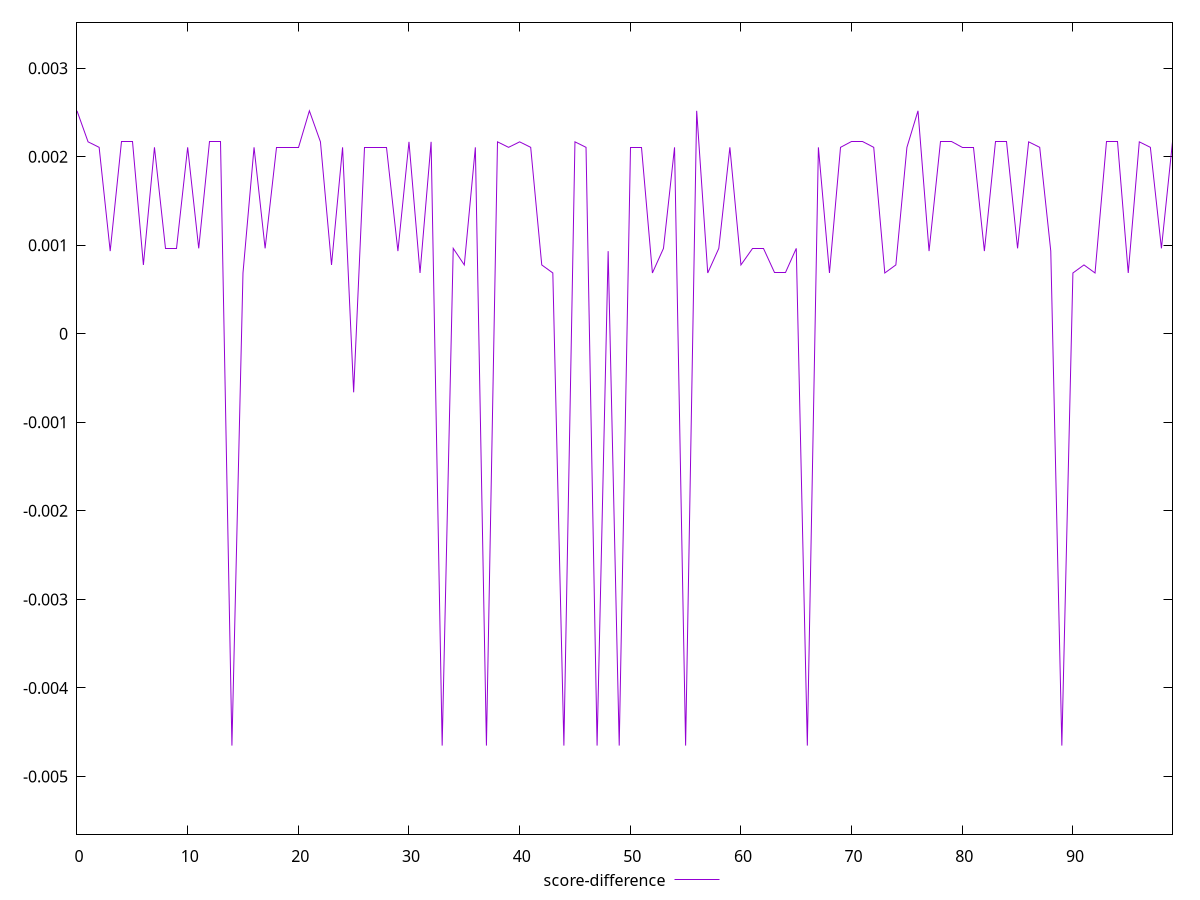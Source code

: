 reset

$scoreDifference <<EOF
0 0.002518753549499358
1 0.0021683223201357515
2 0.0021063133744221307
3 0.0009340008771476227
4 0.0021683223201357515
5 0.0021683223201357515
6 0.0007780147026256179
7 0.0021063133744221307
8 0.000964940001487502
9 0.000964940001487502
10 0.0021063133744221307
11 0.000964940001487502
12 0.0021683223201357515
13 0.0021683223201357515
14 -0.004651781412207678
15 0.000687047902806881
16 0.0021063133744221307
17 0.000964940001487502
18 0.0021063133744221307
19 0.0021063133744221307
20 0.0021063133744221307
21 0.002518753549499358
22 0.0021683223201357515
23 0.0007780147026256179
24 0.0021063133744221307
25 -0.0006609061257303317
26 0.0021063133744221307
27 0.0021063133744221307
28 0.0021063133744221307
29 0.0009340008771476227
30 0.0021683223201357515
31 0.000687047902806881
32 0.0021683223201357515
33 -0.004651781412207678
34 0.000964940001487502
35 0.0007780147026256179
36 0.0021063133744221307
37 -0.004651781412207678
38 0.0021683223201357515
39 0.0021063133744221307
40 0.0021683223201357515
41 0.0021063133744221307
42 0.0007780147026256179
43 0.000687047902806881
44 -0.004651781412207678
45 0.0021683223201357515
46 0.0021063133744221307
47 -0.004651781412207678
48 0.0009340008771476227
49 -0.004651781412207678
50 0.0021063133744221307
51 0.0021063133744221307
52 0.000687047902806881
53 0.000964940001487502
54 0.0021063133744221307
55 -0.004651781412207678
56 0.002518753549499358
57 0.000687047902806881
58 0.000964940001487502
59 0.0021063133744221307
60 0.0007780147026256179
61 0.000964940001487502
62 0.000964940001487502
63 0.000687047902806881
64 0.000687047902806881
65 0.000964940001487502
66 -0.004651781412207678
67 0.0021063133744221307
68 0.000687047902806881
69 0.0021063133744221307
70 0.0021683223201357515
71 0.0021683223201357515
72 0.0021063133744221307
73 0.000687047902806881
74 0.0007780147026256179
75 0.0021063133744221307
76 0.002518753549499358
77 0.0009340008771476227
78 0.0021683223201357515
79 0.0021683223201357515
80 0.0021063133744221307
81 0.0021063133744221307
82 0.0009340008771476227
83 0.0021683223201357515
84 0.0021683223201357515
85 0.000964940001487502
86 0.0021683223201357515
87 0.0021063133744221307
88 0.0009340008771476227
89 -0.004651781412207678
90 0.000687047902806881
91 0.0007780147026256179
92 0.000687047902806881
93 0.0021683223201357515
94 0.0021683223201357515
95 0.000687047902806881
96 0.0021683223201357515
97 0.0021063133744221307
98 0.000964940001487502
99 0.0021683223201357515
EOF

set key outside below
set xrange [0:99]
set yrange [-0.005651781412207678:0.003518753549499358]
set trange [-0.005651781412207678:0.003518753549499358]
set terminal svg size 640, 500 enhanced background rgb 'white'
set output "reprap/cumulative-layout-shift/samples/pages+cached+noexternal/score-difference/values.svg"

plot $scoreDifference title "score-difference" with line

reset
